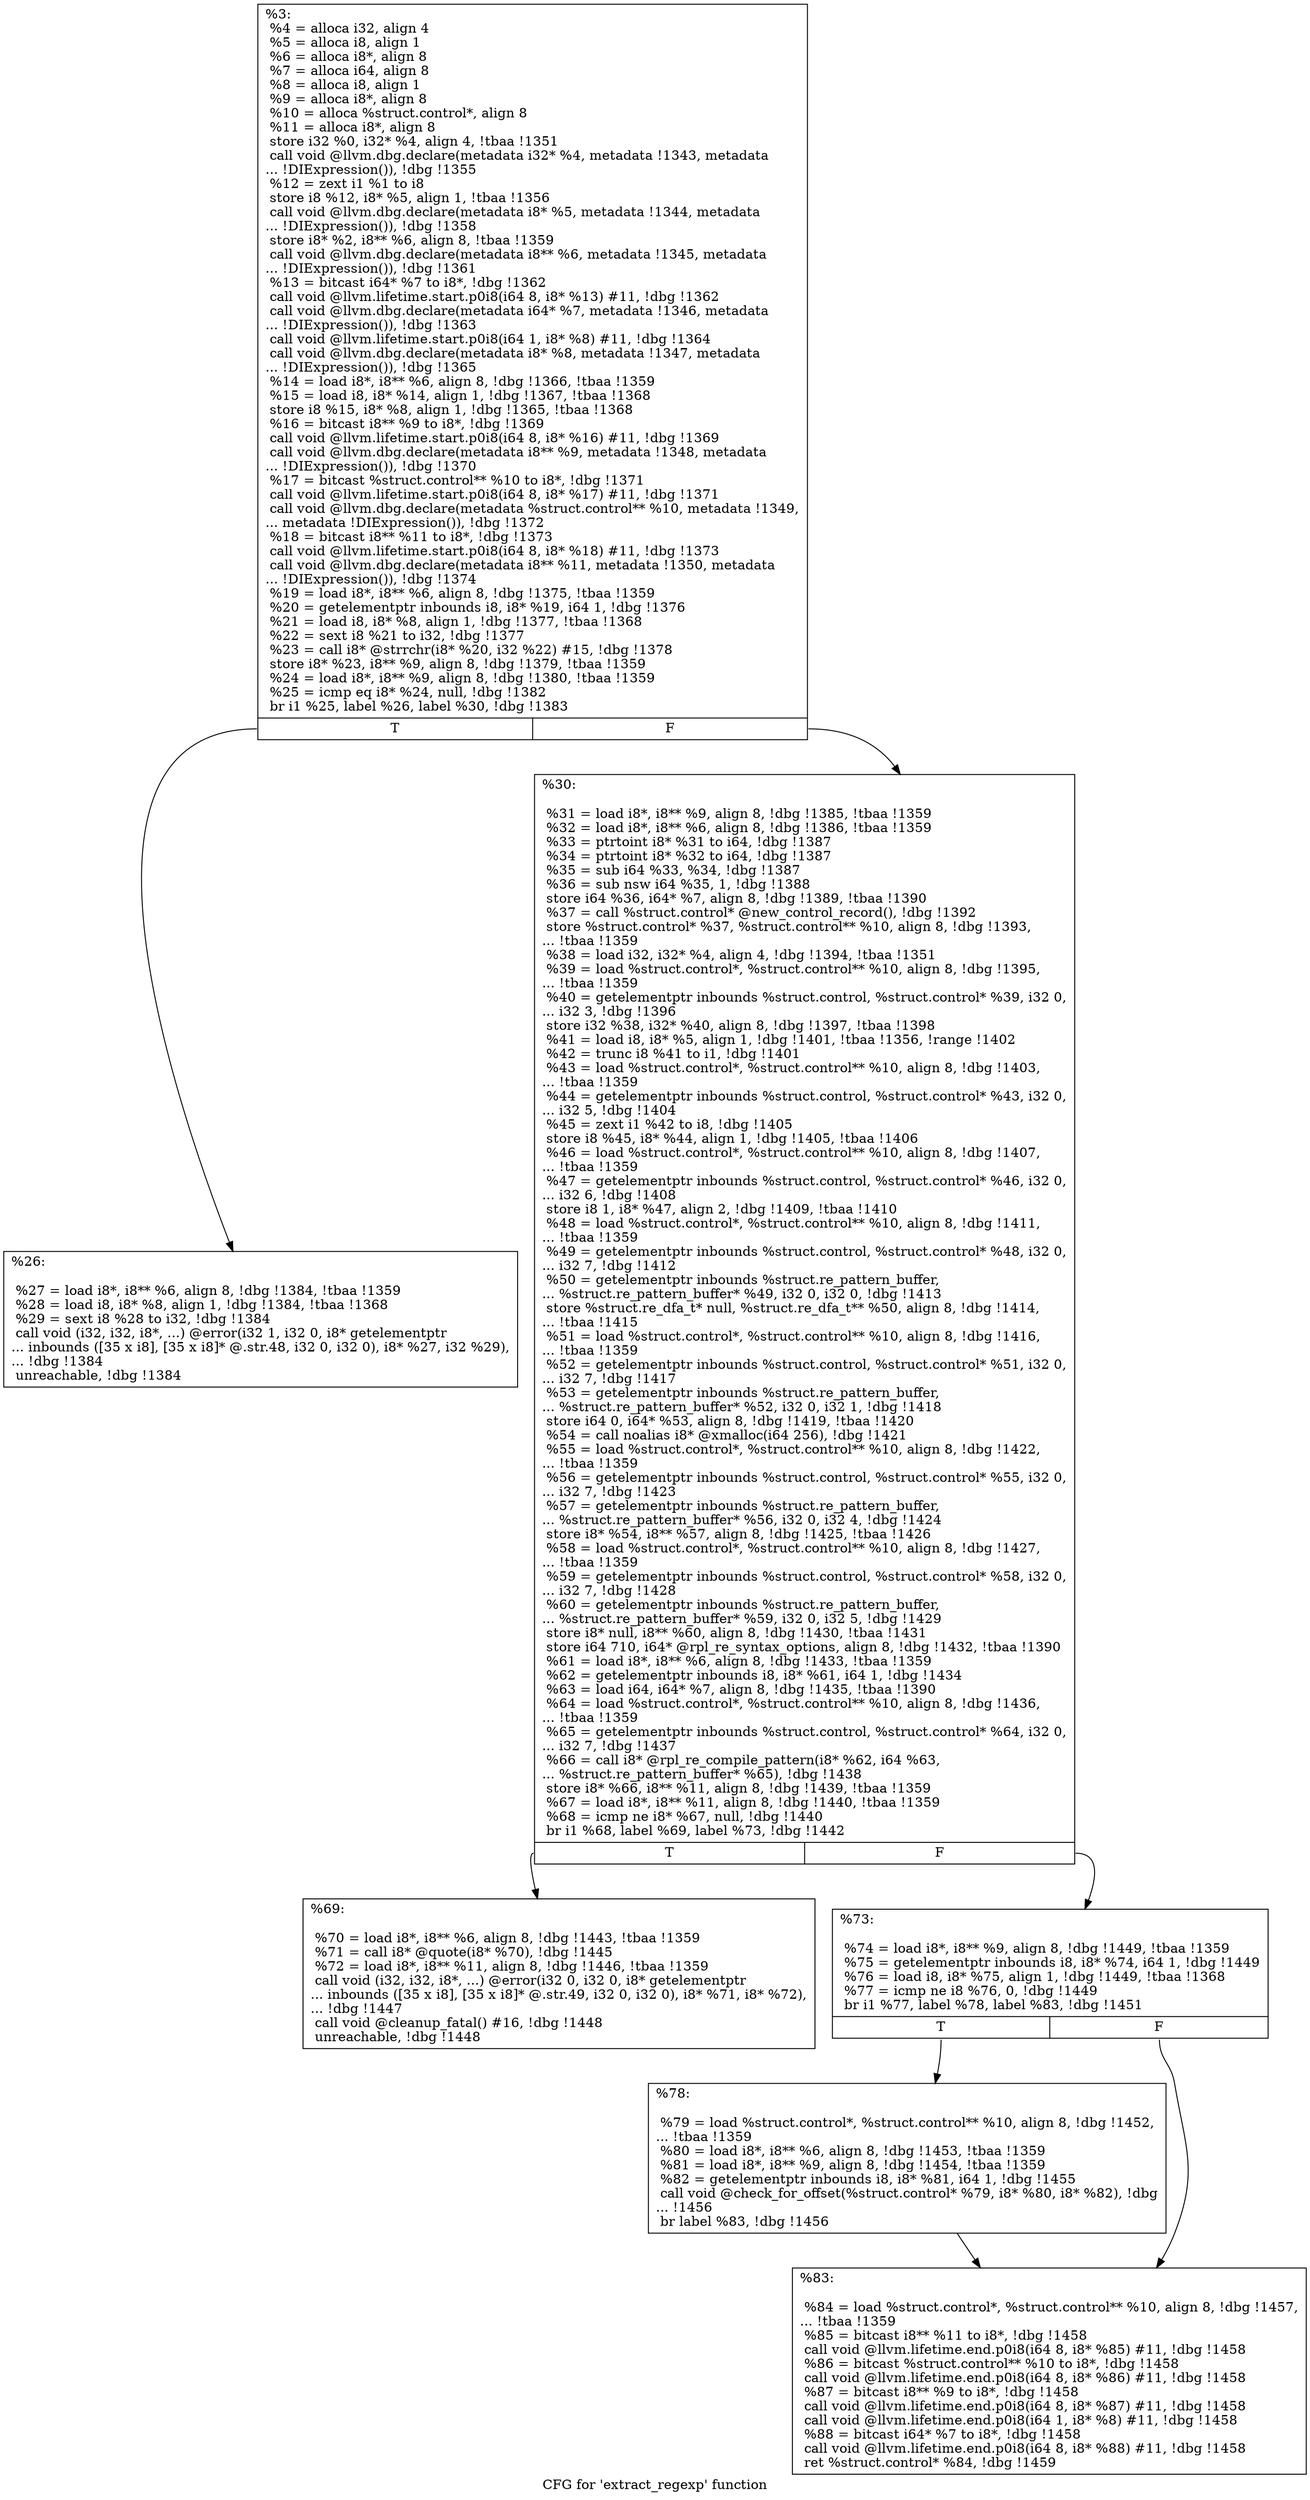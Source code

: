 digraph "CFG for 'extract_regexp' function" {
	label="CFG for 'extract_regexp' function";

	Node0x1349990 [shape=record,label="{%3:\l  %4 = alloca i32, align 4\l  %5 = alloca i8, align 1\l  %6 = alloca i8*, align 8\l  %7 = alloca i64, align 8\l  %8 = alloca i8, align 1\l  %9 = alloca i8*, align 8\l  %10 = alloca %struct.control*, align 8\l  %11 = alloca i8*, align 8\l  store i32 %0, i32* %4, align 4, !tbaa !1351\l  call void @llvm.dbg.declare(metadata i32* %4, metadata !1343, metadata\l... !DIExpression()), !dbg !1355\l  %12 = zext i1 %1 to i8\l  store i8 %12, i8* %5, align 1, !tbaa !1356\l  call void @llvm.dbg.declare(metadata i8* %5, metadata !1344, metadata\l... !DIExpression()), !dbg !1358\l  store i8* %2, i8** %6, align 8, !tbaa !1359\l  call void @llvm.dbg.declare(metadata i8** %6, metadata !1345, metadata\l... !DIExpression()), !dbg !1361\l  %13 = bitcast i64* %7 to i8*, !dbg !1362\l  call void @llvm.lifetime.start.p0i8(i64 8, i8* %13) #11, !dbg !1362\l  call void @llvm.dbg.declare(metadata i64* %7, metadata !1346, metadata\l... !DIExpression()), !dbg !1363\l  call void @llvm.lifetime.start.p0i8(i64 1, i8* %8) #11, !dbg !1364\l  call void @llvm.dbg.declare(metadata i8* %8, metadata !1347, metadata\l... !DIExpression()), !dbg !1365\l  %14 = load i8*, i8** %6, align 8, !dbg !1366, !tbaa !1359\l  %15 = load i8, i8* %14, align 1, !dbg !1367, !tbaa !1368\l  store i8 %15, i8* %8, align 1, !dbg !1365, !tbaa !1368\l  %16 = bitcast i8** %9 to i8*, !dbg !1369\l  call void @llvm.lifetime.start.p0i8(i64 8, i8* %16) #11, !dbg !1369\l  call void @llvm.dbg.declare(metadata i8** %9, metadata !1348, metadata\l... !DIExpression()), !dbg !1370\l  %17 = bitcast %struct.control** %10 to i8*, !dbg !1371\l  call void @llvm.lifetime.start.p0i8(i64 8, i8* %17) #11, !dbg !1371\l  call void @llvm.dbg.declare(metadata %struct.control** %10, metadata !1349,\l... metadata !DIExpression()), !dbg !1372\l  %18 = bitcast i8** %11 to i8*, !dbg !1373\l  call void @llvm.lifetime.start.p0i8(i64 8, i8* %18) #11, !dbg !1373\l  call void @llvm.dbg.declare(metadata i8** %11, metadata !1350, metadata\l... !DIExpression()), !dbg !1374\l  %19 = load i8*, i8** %6, align 8, !dbg !1375, !tbaa !1359\l  %20 = getelementptr inbounds i8, i8* %19, i64 1, !dbg !1376\l  %21 = load i8, i8* %8, align 1, !dbg !1377, !tbaa !1368\l  %22 = sext i8 %21 to i32, !dbg !1377\l  %23 = call i8* @strrchr(i8* %20, i32 %22) #15, !dbg !1378\l  store i8* %23, i8** %9, align 8, !dbg !1379, !tbaa !1359\l  %24 = load i8*, i8** %9, align 8, !dbg !1380, !tbaa !1359\l  %25 = icmp eq i8* %24, null, !dbg !1382\l  br i1 %25, label %26, label %30, !dbg !1383\l|{<s0>T|<s1>F}}"];
	Node0x1349990:s0 -> Node0x134d870;
	Node0x1349990:s1 -> Node0x134d8c0;
	Node0x134d870 [shape=record,label="{%26:\l\l  %27 = load i8*, i8** %6, align 8, !dbg !1384, !tbaa !1359\l  %28 = load i8, i8* %8, align 1, !dbg !1384, !tbaa !1368\l  %29 = sext i8 %28 to i32, !dbg !1384\l  call void (i32, i32, i8*, ...) @error(i32 1, i32 0, i8* getelementptr\l... inbounds ([35 x i8], [35 x i8]* @.str.48, i32 0, i32 0), i8* %27, i32 %29),\l... !dbg !1384\l  unreachable, !dbg !1384\l}"];
	Node0x134d8c0 [shape=record,label="{%30:\l\l  %31 = load i8*, i8** %9, align 8, !dbg !1385, !tbaa !1359\l  %32 = load i8*, i8** %6, align 8, !dbg !1386, !tbaa !1359\l  %33 = ptrtoint i8* %31 to i64, !dbg !1387\l  %34 = ptrtoint i8* %32 to i64, !dbg !1387\l  %35 = sub i64 %33, %34, !dbg !1387\l  %36 = sub nsw i64 %35, 1, !dbg !1388\l  store i64 %36, i64* %7, align 8, !dbg !1389, !tbaa !1390\l  %37 = call %struct.control* @new_control_record(), !dbg !1392\l  store %struct.control* %37, %struct.control** %10, align 8, !dbg !1393,\l... !tbaa !1359\l  %38 = load i32, i32* %4, align 4, !dbg !1394, !tbaa !1351\l  %39 = load %struct.control*, %struct.control** %10, align 8, !dbg !1395,\l... !tbaa !1359\l  %40 = getelementptr inbounds %struct.control, %struct.control* %39, i32 0,\l... i32 3, !dbg !1396\l  store i32 %38, i32* %40, align 8, !dbg !1397, !tbaa !1398\l  %41 = load i8, i8* %5, align 1, !dbg !1401, !tbaa !1356, !range !1402\l  %42 = trunc i8 %41 to i1, !dbg !1401\l  %43 = load %struct.control*, %struct.control** %10, align 8, !dbg !1403,\l... !tbaa !1359\l  %44 = getelementptr inbounds %struct.control, %struct.control* %43, i32 0,\l... i32 5, !dbg !1404\l  %45 = zext i1 %42 to i8, !dbg !1405\l  store i8 %45, i8* %44, align 1, !dbg !1405, !tbaa !1406\l  %46 = load %struct.control*, %struct.control** %10, align 8, !dbg !1407,\l... !tbaa !1359\l  %47 = getelementptr inbounds %struct.control, %struct.control* %46, i32 0,\l... i32 6, !dbg !1408\l  store i8 1, i8* %47, align 2, !dbg !1409, !tbaa !1410\l  %48 = load %struct.control*, %struct.control** %10, align 8, !dbg !1411,\l... !tbaa !1359\l  %49 = getelementptr inbounds %struct.control, %struct.control* %48, i32 0,\l... i32 7, !dbg !1412\l  %50 = getelementptr inbounds %struct.re_pattern_buffer,\l... %struct.re_pattern_buffer* %49, i32 0, i32 0, !dbg !1413\l  store %struct.re_dfa_t* null, %struct.re_dfa_t** %50, align 8, !dbg !1414,\l... !tbaa !1415\l  %51 = load %struct.control*, %struct.control** %10, align 8, !dbg !1416,\l... !tbaa !1359\l  %52 = getelementptr inbounds %struct.control, %struct.control* %51, i32 0,\l... i32 7, !dbg !1417\l  %53 = getelementptr inbounds %struct.re_pattern_buffer,\l... %struct.re_pattern_buffer* %52, i32 0, i32 1, !dbg !1418\l  store i64 0, i64* %53, align 8, !dbg !1419, !tbaa !1420\l  %54 = call noalias i8* @xmalloc(i64 256), !dbg !1421\l  %55 = load %struct.control*, %struct.control** %10, align 8, !dbg !1422,\l... !tbaa !1359\l  %56 = getelementptr inbounds %struct.control, %struct.control* %55, i32 0,\l... i32 7, !dbg !1423\l  %57 = getelementptr inbounds %struct.re_pattern_buffer,\l... %struct.re_pattern_buffer* %56, i32 0, i32 4, !dbg !1424\l  store i8* %54, i8** %57, align 8, !dbg !1425, !tbaa !1426\l  %58 = load %struct.control*, %struct.control** %10, align 8, !dbg !1427,\l... !tbaa !1359\l  %59 = getelementptr inbounds %struct.control, %struct.control* %58, i32 0,\l... i32 7, !dbg !1428\l  %60 = getelementptr inbounds %struct.re_pattern_buffer,\l... %struct.re_pattern_buffer* %59, i32 0, i32 5, !dbg !1429\l  store i8* null, i8** %60, align 8, !dbg !1430, !tbaa !1431\l  store i64 710, i64* @rpl_re_syntax_options, align 8, !dbg !1432, !tbaa !1390\l  %61 = load i8*, i8** %6, align 8, !dbg !1433, !tbaa !1359\l  %62 = getelementptr inbounds i8, i8* %61, i64 1, !dbg !1434\l  %63 = load i64, i64* %7, align 8, !dbg !1435, !tbaa !1390\l  %64 = load %struct.control*, %struct.control** %10, align 8, !dbg !1436,\l... !tbaa !1359\l  %65 = getelementptr inbounds %struct.control, %struct.control* %64, i32 0,\l... i32 7, !dbg !1437\l  %66 = call i8* @rpl_re_compile_pattern(i8* %62, i64 %63,\l... %struct.re_pattern_buffer* %65), !dbg !1438\l  store i8* %66, i8** %11, align 8, !dbg !1439, !tbaa !1359\l  %67 = load i8*, i8** %11, align 8, !dbg !1440, !tbaa !1359\l  %68 = icmp ne i8* %67, null, !dbg !1440\l  br i1 %68, label %69, label %73, !dbg !1442\l|{<s0>T|<s1>F}}"];
	Node0x134d8c0:s0 -> Node0x134d910;
	Node0x134d8c0:s1 -> Node0x134d960;
	Node0x134d910 [shape=record,label="{%69:\l\l  %70 = load i8*, i8** %6, align 8, !dbg !1443, !tbaa !1359\l  %71 = call i8* @quote(i8* %70), !dbg !1445\l  %72 = load i8*, i8** %11, align 8, !dbg !1446, !tbaa !1359\l  call void (i32, i32, i8*, ...) @error(i32 0, i32 0, i8* getelementptr\l... inbounds ([35 x i8], [35 x i8]* @.str.49, i32 0, i32 0), i8* %71, i8* %72),\l... !dbg !1447\l  call void @cleanup_fatal() #16, !dbg !1448\l  unreachable, !dbg !1448\l}"];
	Node0x134d960 [shape=record,label="{%73:\l\l  %74 = load i8*, i8** %9, align 8, !dbg !1449, !tbaa !1359\l  %75 = getelementptr inbounds i8, i8* %74, i64 1, !dbg !1449\l  %76 = load i8, i8* %75, align 1, !dbg !1449, !tbaa !1368\l  %77 = icmp ne i8 %76, 0, !dbg !1449\l  br i1 %77, label %78, label %83, !dbg !1451\l|{<s0>T|<s1>F}}"];
	Node0x134d960:s0 -> Node0x134d9b0;
	Node0x134d960:s1 -> Node0x134da00;
	Node0x134d9b0 [shape=record,label="{%78:\l\l  %79 = load %struct.control*, %struct.control** %10, align 8, !dbg !1452,\l... !tbaa !1359\l  %80 = load i8*, i8** %6, align 8, !dbg !1453, !tbaa !1359\l  %81 = load i8*, i8** %9, align 8, !dbg !1454, !tbaa !1359\l  %82 = getelementptr inbounds i8, i8* %81, i64 1, !dbg !1455\l  call void @check_for_offset(%struct.control* %79, i8* %80, i8* %82), !dbg\l... !1456\l  br label %83, !dbg !1456\l}"];
	Node0x134d9b0 -> Node0x134da00;
	Node0x134da00 [shape=record,label="{%83:\l\l  %84 = load %struct.control*, %struct.control** %10, align 8, !dbg !1457,\l... !tbaa !1359\l  %85 = bitcast i8** %11 to i8*, !dbg !1458\l  call void @llvm.lifetime.end.p0i8(i64 8, i8* %85) #11, !dbg !1458\l  %86 = bitcast %struct.control** %10 to i8*, !dbg !1458\l  call void @llvm.lifetime.end.p0i8(i64 8, i8* %86) #11, !dbg !1458\l  %87 = bitcast i8** %9 to i8*, !dbg !1458\l  call void @llvm.lifetime.end.p0i8(i64 8, i8* %87) #11, !dbg !1458\l  call void @llvm.lifetime.end.p0i8(i64 1, i8* %8) #11, !dbg !1458\l  %88 = bitcast i64* %7 to i8*, !dbg !1458\l  call void @llvm.lifetime.end.p0i8(i64 8, i8* %88) #11, !dbg !1458\l  ret %struct.control* %84, !dbg !1459\l}"];
}
